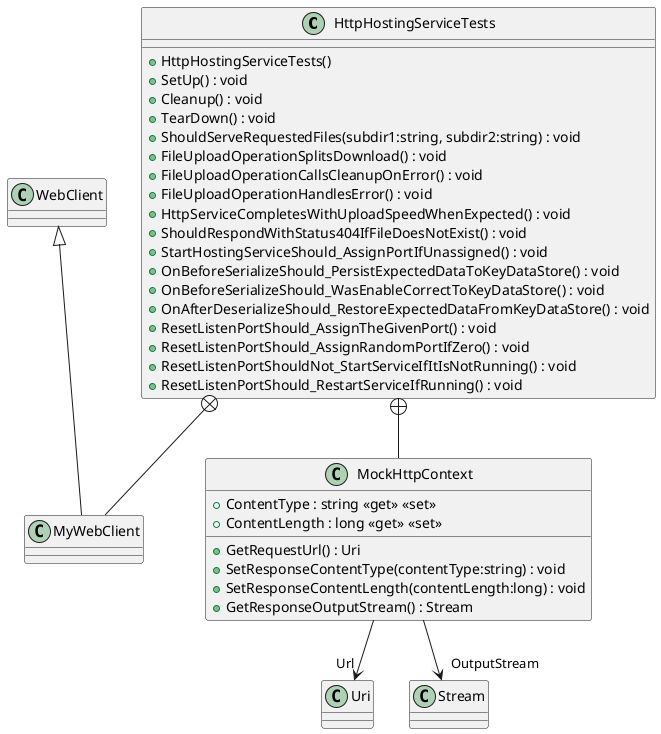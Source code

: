@startuml
class HttpHostingServiceTests {
    + HttpHostingServiceTests()
    + SetUp() : void
    + Cleanup() : void
    + TearDown() : void
    + ShouldServeRequestedFiles(subdir1:string, subdir2:string) : void
    + FileUploadOperationSplitsDownload() : void
    + FileUploadOperationCallsCleanupOnError() : void
    + FileUploadOperationHandlesError() : void
    + HttpServiceCompletesWithUploadSpeedWhenExpected() : void
    + ShouldRespondWithStatus404IfFileDoesNotExist() : void
    + StartHostingServiceShould_AssignPortIfUnassigned() : void
    + OnBeforeSerializeShould_PersistExpectedDataToKeyDataStore() : void
    + OnBeforeSerializeShould_WasEnableCorrectToKeyDataStore() : void
    + OnAfterDeserializeShould_RestoreExpectedDataFromKeyDataStore() : void
    + ResetListenPortShould_AssignTheGivenPort() : void
    + ResetListenPortShould_AssignRandomPortIfZero() : void
    + ResetListenPortShouldNot_StartServiceIfItIsNotRunning() : void
    + ResetListenPortShould_RestartServiceIfRunning() : void
}
class MyWebClient {
}
class MockHttpContext {
    + ContentType : string <<get>> <<set>>
    + ContentLength : long <<get>> <<set>>
    + GetRequestUrl() : Uri
    + SetResponseContentType(contentType:string) : void
    + SetResponseContentLength(contentLength:long) : void
    + GetResponseOutputStream() : Stream
}
HttpHostingServiceTests +-- MyWebClient
WebClient <|-- MyWebClient
HttpHostingServiceTests +-- MockHttpContext
MockHttpContext --> "Url" Uri
MockHttpContext --> "OutputStream" Stream
@enduml
